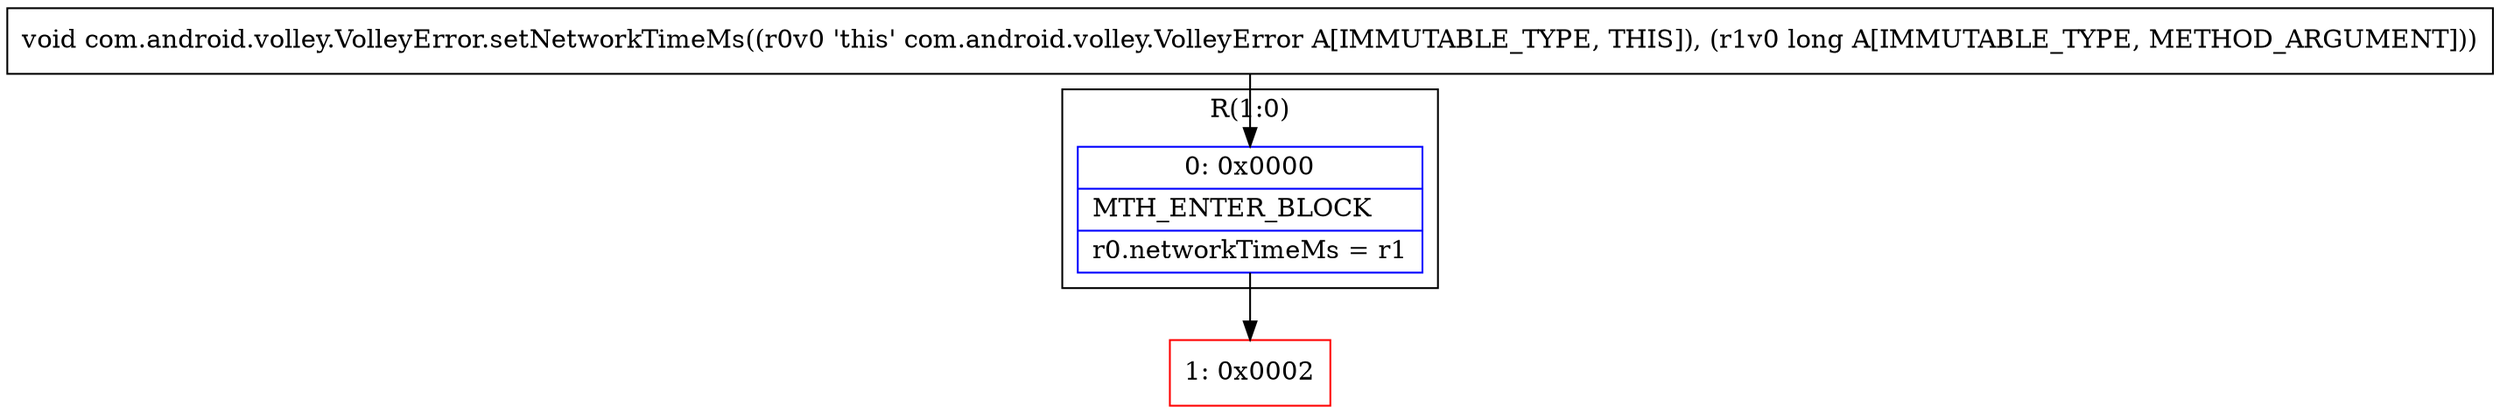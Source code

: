 digraph "CFG forcom.android.volley.VolleyError.setNetworkTimeMs(J)V" {
subgraph cluster_Region_1633828738 {
label = "R(1:0)";
node [shape=record,color=blue];
Node_0 [shape=record,label="{0\:\ 0x0000|MTH_ENTER_BLOCK\l|r0.networkTimeMs = r1\l}"];
}
Node_1 [shape=record,color=red,label="{1\:\ 0x0002}"];
MethodNode[shape=record,label="{void com.android.volley.VolleyError.setNetworkTimeMs((r0v0 'this' com.android.volley.VolleyError A[IMMUTABLE_TYPE, THIS]), (r1v0 long A[IMMUTABLE_TYPE, METHOD_ARGUMENT])) }"];
MethodNode -> Node_0;
Node_0 -> Node_1;
}

